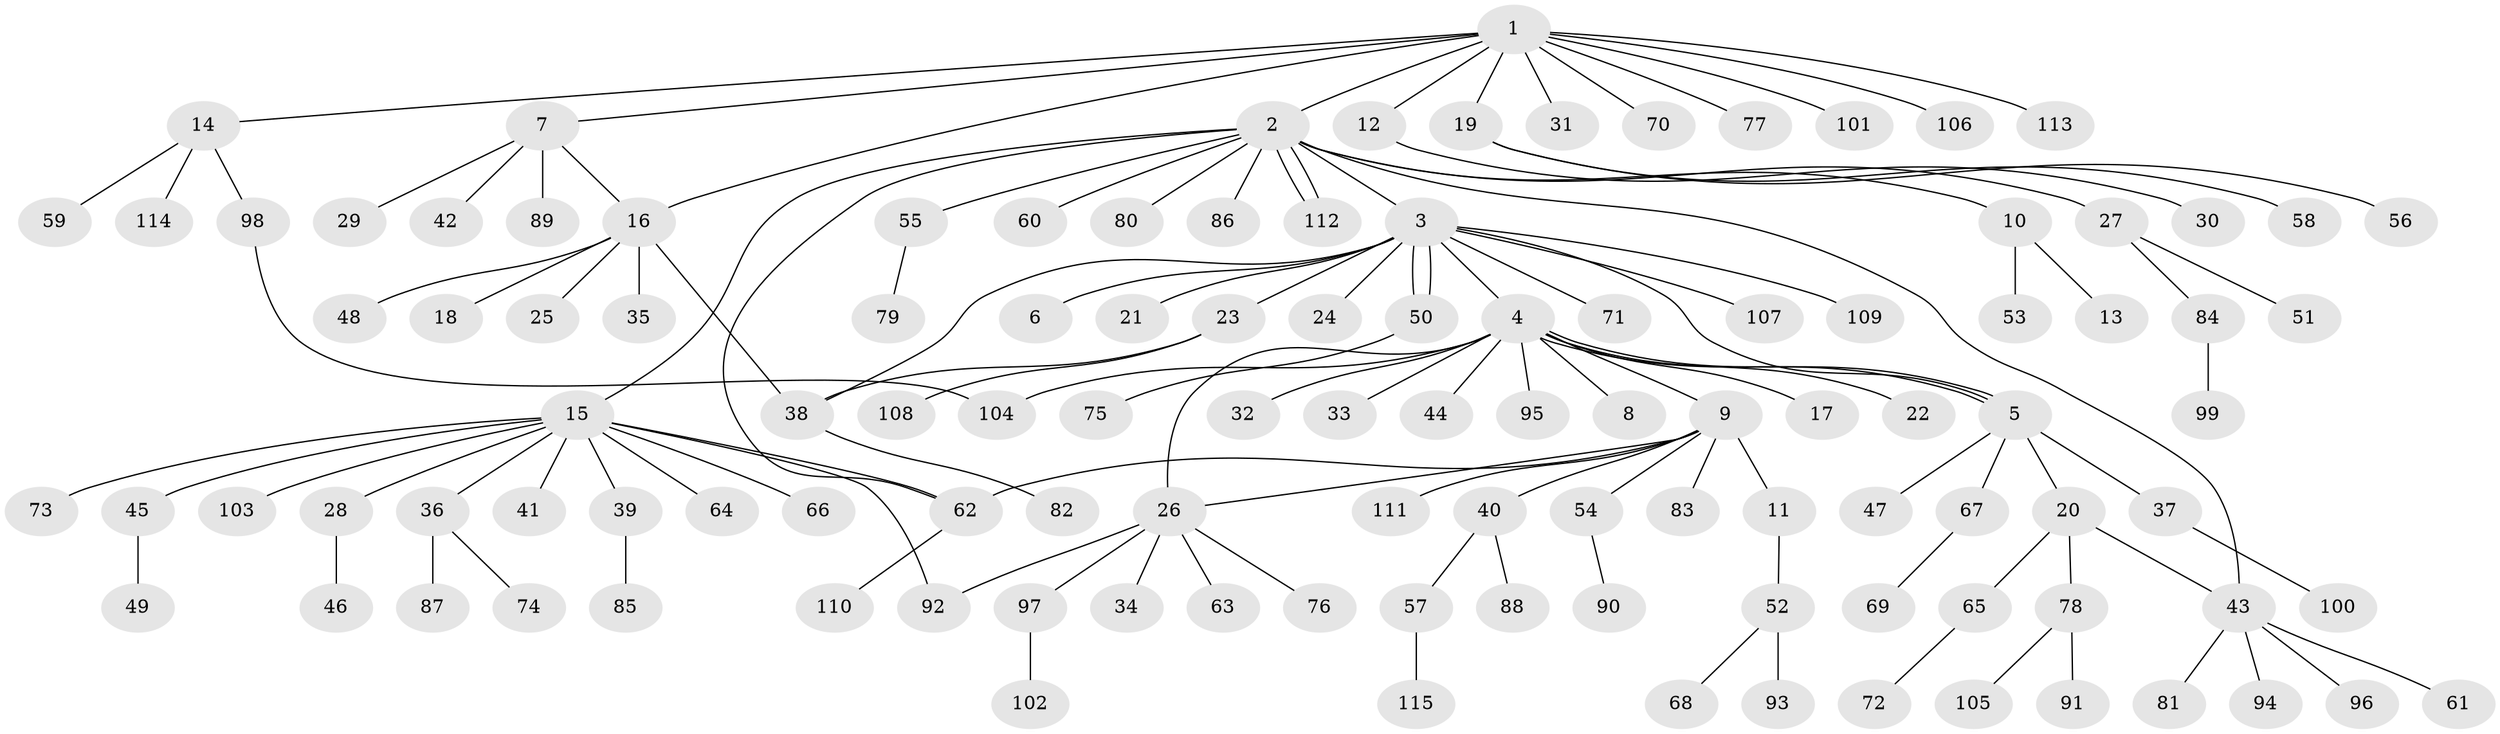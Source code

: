 // Generated by graph-tools (version 1.1) at 2025/11/02/27/25 16:11:16]
// undirected, 115 vertices, 127 edges
graph export_dot {
graph [start="1"]
  node [color=gray90,style=filled];
  1;
  2;
  3;
  4;
  5;
  6;
  7;
  8;
  9;
  10;
  11;
  12;
  13;
  14;
  15;
  16;
  17;
  18;
  19;
  20;
  21;
  22;
  23;
  24;
  25;
  26;
  27;
  28;
  29;
  30;
  31;
  32;
  33;
  34;
  35;
  36;
  37;
  38;
  39;
  40;
  41;
  42;
  43;
  44;
  45;
  46;
  47;
  48;
  49;
  50;
  51;
  52;
  53;
  54;
  55;
  56;
  57;
  58;
  59;
  60;
  61;
  62;
  63;
  64;
  65;
  66;
  67;
  68;
  69;
  70;
  71;
  72;
  73;
  74;
  75;
  76;
  77;
  78;
  79;
  80;
  81;
  82;
  83;
  84;
  85;
  86;
  87;
  88;
  89;
  90;
  91;
  92;
  93;
  94;
  95;
  96;
  97;
  98;
  99;
  100;
  101;
  102;
  103;
  104;
  105;
  106;
  107;
  108;
  109;
  110;
  111;
  112;
  113;
  114;
  115;
  1 -- 2;
  1 -- 7;
  1 -- 12;
  1 -- 14;
  1 -- 16;
  1 -- 19;
  1 -- 31;
  1 -- 70;
  1 -- 77;
  1 -- 101;
  1 -- 106;
  1 -- 113;
  2 -- 3;
  2 -- 10;
  2 -- 15;
  2 -- 27;
  2 -- 43;
  2 -- 55;
  2 -- 60;
  2 -- 62;
  2 -- 80;
  2 -- 86;
  2 -- 112;
  2 -- 112;
  3 -- 4;
  3 -- 5;
  3 -- 6;
  3 -- 21;
  3 -- 23;
  3 -- 24;
  3 -- 38;
  3 -- 50;
  3 -- 50;
  3 -- 71;
  3 -- 107;
  3 -- 109;
  4 -- 5;
  4 -- 5;
  4 -- 8;
  4 -- 9;
  4 -- 17;
  4 -- 22;
  4 -- 26;
  4 -- 32;
  4 -- 33;
  4 -- 44;
  4 -- 95;
  4 -- 104;
  5 -- 20;
  5 -- 37;
  5 -- 47;
  5 -- 67;
  7 -- 16;
  7 -- 29;
  7 -- 42;
  7 -- 89;
  9 -- 11;
  9 -- 26;
  9 -- 40;
  9 -- 54;
  9 -- 62;
  9 -- 83;
  9 -- 111;
  10 -- 13;
  10 -- 53;
  11 -- 52;
  12 -- 30;
  14 -- 59;
  14 -- 98;
  14 -- 114;
  15 -- 28;
  15 -- 36;
  15 -- 39;
  15 -- 41;
  15 -- 45;
  15 -- 62;
  15 -- 64;
  15 -- 66;
  15 -- 73;
  15 -- 92;
  15 -- 103;
  16 -- 18;
  16 -- 25;
  16 -- 35;
  16 -- 38;
  16 -- 48;
  19 -- 56;
  19 -- 58;
  20 -- 43;
  20 -- 65;
  20 -- 78;
  23 -- 38;
  23 -- 108;
  26 -- 34;
  26 -- 63;
  26 -- 76;
  26 -- 92;
  26 -- 97;
  27 -- 51;
  27 -- 84;
  28 -- 46;
  36 -- 74;
  36 -- 87;
  37 -- 100;
  38 -- 82;
  39 -- 85;
  40 -- 57;
  40 -- 88;
  43 -- 61;
  43 -- 81;
  43 -- 94;
  43 -- 96;
  45 -- 49;
  50 -- 75;
  52 -- 68;
  52 -- 93;
  54 -- 90;
  55 -- 79;
  57 -- 115;
  62 -- 110;
  65 -- 72;
  67 -- 69;
  78 -- 91;
  78 -- 105;
  84 -- 99;
  97 -- 102;
  98 -- 104;
}
